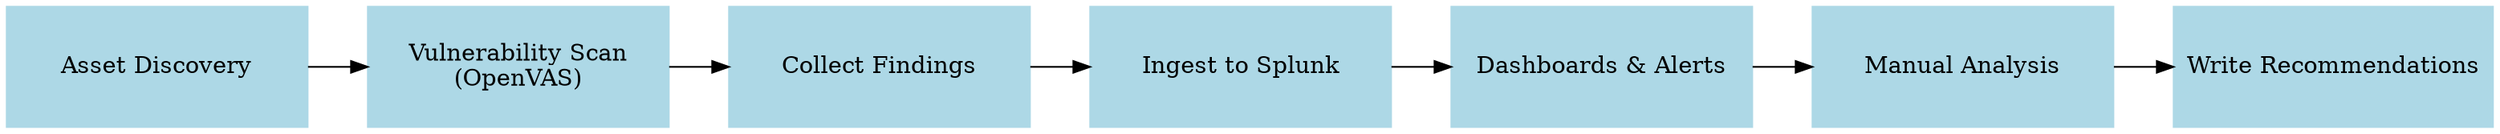 digraph Vulnerability_Management_Flow_PowerPoint {
    rankdir=LR; // Left to Right flow
    node [shape=rectangle, style=filled, color=lightblue, fontsize=14, width=2.5, height=1];

    Discover [label="Asset Discovery"];
    Scan [label="Vulnerability Scan\n(OpenVAS)"];
    Collect [label="Collect Findings"];
    Ingest [label="Ingest to Splunk"];
    Visualize [label="Dashboards & Alerts"];
    Analyze [label="Manual Analysis"];
    Report [label="Write Recommendations"];

    Discover -> Scan -> Collect -> Ingest -> Visualize -> Analyze -> Report;
}

